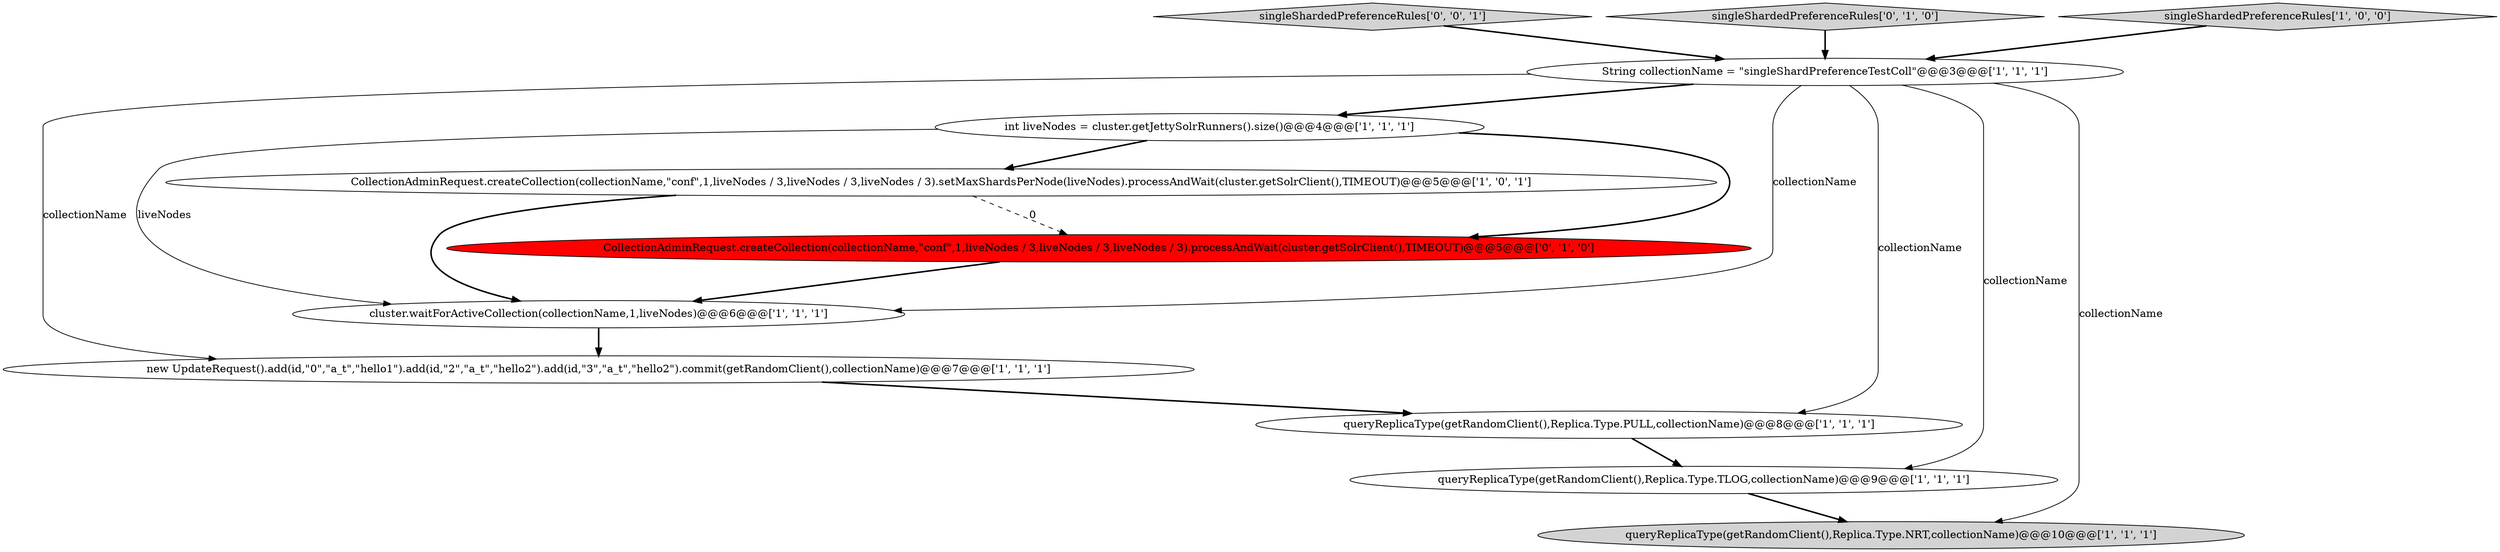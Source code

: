 digraph {
5 [style = filled, label = "int liveNodes = cluster.getJettySolrRunners().size()@@@4@@@['1', '1', '1']", fillcolor = white, shape = ellipse image = "AAA0AAABBB1BBB"];
11 [style = filled, label = "singleShardedPreferenceRules['0', '0', '1']", fillcolor = lightgray, shape = diamond image = "AAA0AAABBB3BBB"];
1 [style = filled, label = "cluster.waitForActiveCollection(collectionName,1,liveNodes)@@@6@@@['1', '1', '1']", fillcolor = white, shape = ellipse image = "AAA0AAABBB1BBB"];
3 [style = filled, label = "String collectionName = \"singleShardPreferenceTestColl\"@@@3@@@['1', '1', '1']", fillcolor = white, shape = ellipse image = "AAA0AAABBB1BBB"];
10 [style = filled, label = "singleShardedPreferenceRules['0', '1', '0']", fillcolor = lightgray, shape = diamond image = "AAA0AAABBB2BBB"];
2 [style = filled, label = "new UpdateRequest().add(id,\"0\",\"a_t\",\"hello1\").add(id,\"2\",\"a_t\",\"hello2\").add(id,\"3\",\"a_t\",\"hello2\").commit(getRandomClient(),collectionName)@@@7@@@['1', '1', '1']", fillcolor = white, shape = ellipse image = "AAA0AAABBB1BBB"];
6 [style = filled, label = "queryReplicaType(getRandomClient(),Replica.Type.PULL,collectionName)@@@8@@@['1', '1', '1']", fillcolor = white, shape = ellipse image = "AAA0AAABBB1BBB"];
9 [style = filled, label = "CollectionAdminRequest.createCollection(collectionName,\"conf\",1,liveNodes / 3,liveNodes / 3,liveNodes / 3).processAndWait(cluster.getSolrClient(),TIMEOUT)@@@5@@@['0', '1', '0']", fillcolor = red, shape = ellipse image = "AAA1AAABBB2BBB"];
4 [style = filled, label = "queryReplicaType(getRandomClient(),Replica.Type.NRT,collectionName)@@@10@@@['1', '1', '1']", fillcolor = lightgray, shape = ellipse image = "AAA0AAABBB1BBB"];
8 [style = filled, label = "queryReplicaType(getRandomClient(),Replica.Type.TLOG,collectionName)@@@9@@@['1', '1', '1']", fillcolor = white, shape = ellipse image = "AAA0AAABBB1BBB"];
0 [style = filled, label = "CollectionAdminRequest.createCollection(collectionName,\"conf\",1,liveNodes / 3,liveNodes / 3,liveNodes / 3).setMaxShardsPerNode(liveNodes).processAndWait(cluster.getSolrClient(),TIMEOUT)@@@5@@@['1', '0', '1']", fillcolor = white, shape = ellipse image = "AAA0AAABBB1BBB"];
7 [style = filled, label = "singleShardedPreferenceRules['1', '0', '0']", fillcolor = lightgray, shape = diamond image = "AAA0AAABBB1BBB"];
3->8 [style = solid, label="collectionName"];
10->3 [style = bold, label=""];
1->2 [style = bold, label=""];
3->5 [style = bold, label=""];
3->1 [style = solid, label="collectionName"];
8->4 [style = bold, label=""];
0->9 [style = dashed, label="0"];
9->1 [style = bold, label=""];
5->0 [style = bold, label=""];
5->9 [style = bold, label=""];
11->3 [style = bold, label=""];
3->4 [style = solid, label="collectionName"];
2->6 [style = bold, label=""];
0->1 [style = bold, label=""];
3->2 [style = solid, label="collectionName"];
7->3 [style = bold, label=""];
3->6 [style = solid, label="collectionName"];
6->8 [style = bold, label=""];
5->1 [style = solid, label="liveNodes"];
}

